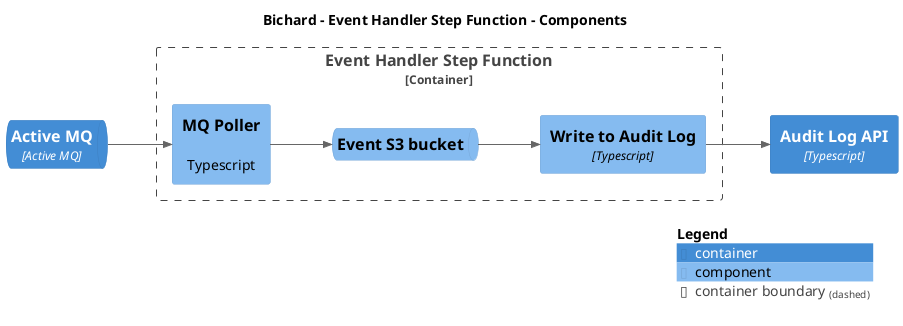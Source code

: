 @startuml
set separator none
title Bichard - Event Handler Step Function - Components

left to right direction

!include <C4/C4>
!include <C4/C4_Context>
!include <C4/C4_Container>
!include <C4/C4_Component>

ContainerQueue(Bichard.ActiveMQ, "Active MQ", $techn="Active MQ", $descr="", $tags="", $link="")
Container(Bichard.AuditLogAPI, "Audit Log API", $techn="Typescript", $descr="", $tags="", $link="")

Container_Boundary("Bichard.EventHandlerStepFunction_boundary", "Event Handler Step Function", $tags="") {
  Component(Bichard.EventHandlerStepFunction.MQPoller, "MQ Poller", $techn="", $descr="Typescript", $tags="", $link="")
  ComponentQueue(Bichard.EventHandlerStepFunction.EventS3bucket, "Event S3 bucket", $techn="", $descr="", $tags="", $link="")
  Component(Bichard.EventHandlerStepFunction.WritetoAuditLog, "Write to Audit Log", $techn="Typescript", $descr="", $tags="", $link="")
}

Rel(Bichard.ActiveMQ, Bichard.EventHandlerStepFunction.MQPoller, "", $techn="", $tags="", $link="")
Rel(Bichard.EventHandlerStepFunction.MQPoller, Bichard.EventHandlerStepFunction.EventS3bucket, "", $techn="", $tags="", $link="")
Rel(Bichard.EventHandlerStepFunction.EventS3bucket, Bichard.EventHandlerStepFunction.WritetoAuditLog, "", $techn="", $tags="", $link="")
Rel(Bichard.EventHandlerStepFunction.WritetoAuditLog, Bichard.AuditLogAPI, "", $techn="", $tags="", $link="")

SHOW_LEGEND(true)
@enduml
